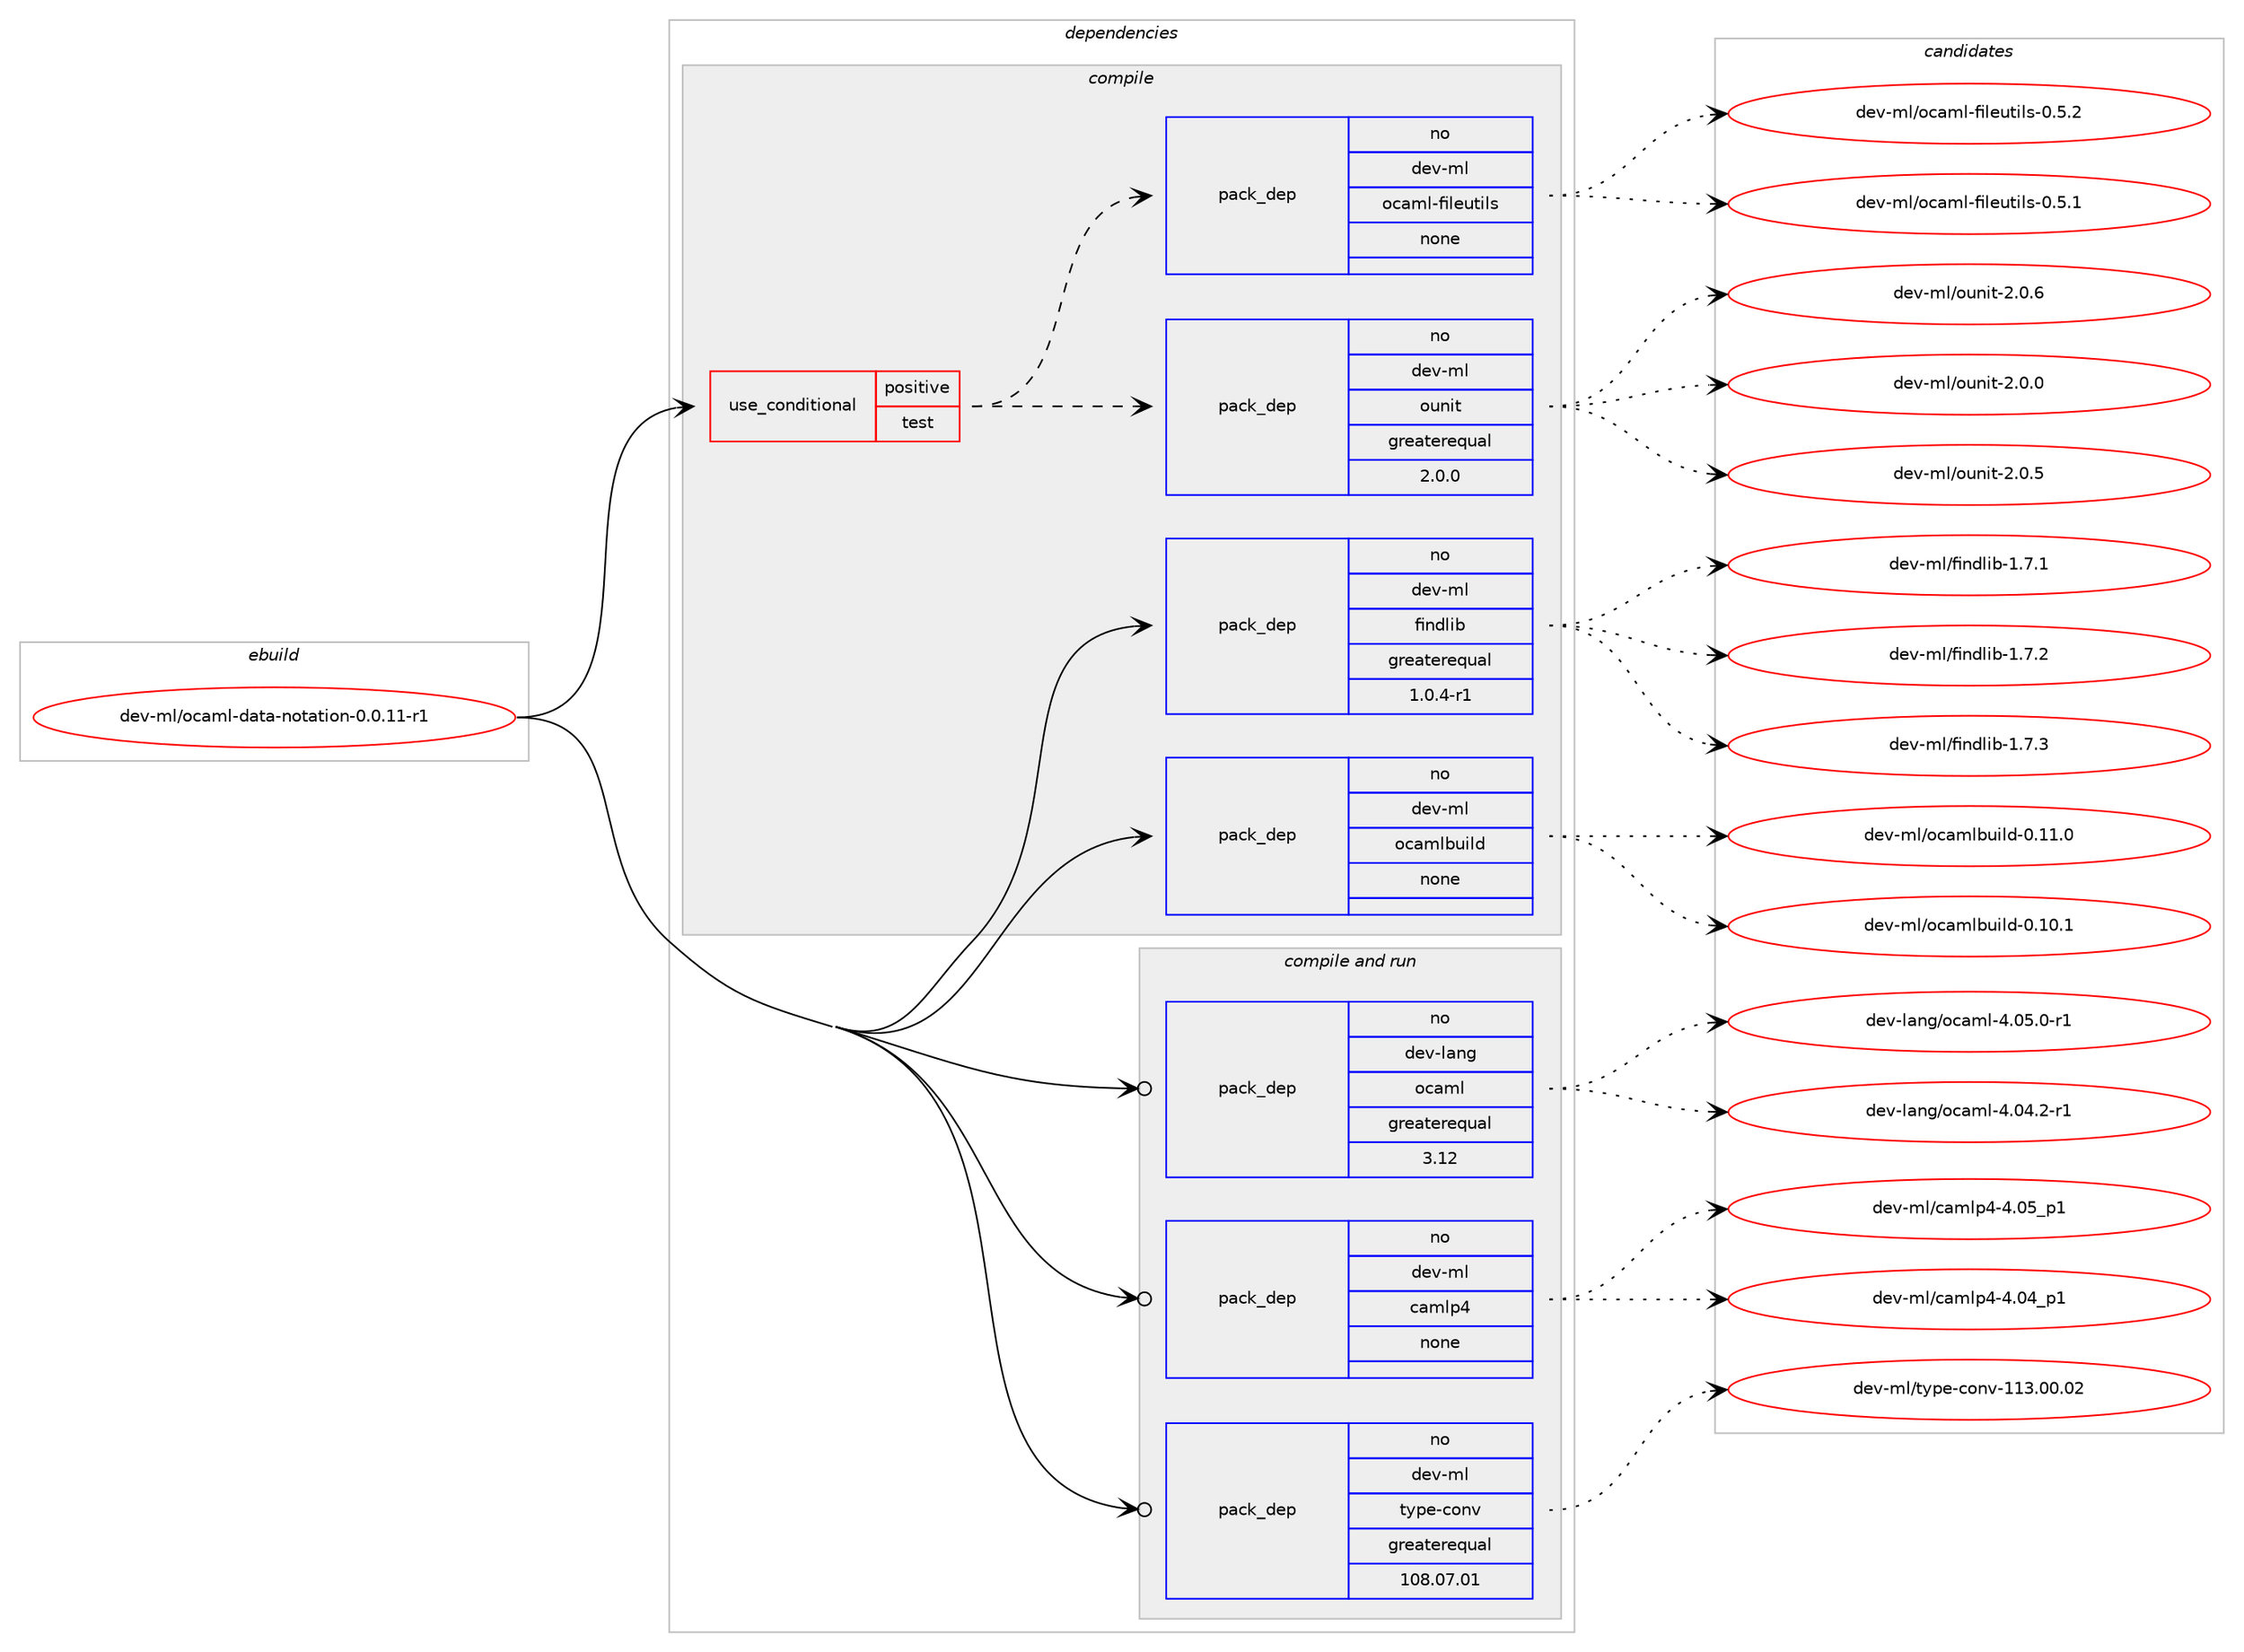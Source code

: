 digraph prolog {

# *************
# Graph options
# *************

newrank=true;
concentrate=true;
compound=true;
graph [rankdir=LR,fontname=Helvetica,fontsize=10,ranksep=1.5];#, ranksep=2.5, nodesep=0.2];
edge  [arrowhead=vee];
node  [fontname=Helvetica,fontsize=10];

# **********
# The ebuild
# **********

subgraph cluster_leftcol {
color=gray;
rank=same;
label=<<i>ebuild</i>>;
id [label="dev-ml/ocaml-data-notation-0.0.11-r1", color=red, width=4, href="../dev-ml/ocaml-data-notation-0.0.11-r1.svg"];
}

# ****************
# The dependencies
# ****************

subgraph cluster_midcol {
color=gray;
label=<<i>dependencies</i>>;
subgraph cluster_compile {
fillcolor="#eeeeee";
style=filled;
label=<<i>compile</i>>;
subgraph cond367562 {
dependency1375323 [label=<<TABLE BORDER="0" CELLBORDER="1" CELLSPACING="0" CELLPADDING="4"><TR><TD ROWSPAN="3" CELLPADDING="10">use_conditional</TD></TR><TR><TD>positive</TD></TR><TR><TD>test</TD></TR></TABLE>>, shape=none, color=red];
subgraph pack984725 {
dependency1375324 [label=<<TABLE BORDER="0" CELLBORDER="1" CELLSPACING="0" CELLPADDING="4" WIDTH="220"><TR><TD ROWSPAN="6" CELLPADDING="30">pack_dep</TD></TR><TR><TD WIDTH="110">no</TD></TR><TR><TD>dev-ml</TD></TR><TR><TD>ounit</TD></TR><TR><TD>greaterequal</TD></TR><TR><TD>2.0.0</TD></TR></TABLE>>, shape=none, color=blue];
}
dependency1375323:e -> dependency1375324:w [weight=20,style="dashed",arrowhead="vee"];
subgraph pack984726 {
dependency1375325 [label=<<TABLE BORDER="0" CELLBORDER="1" CELLSPACING="0" CELLPADDING="4" WIDTH="220"><TR><TD ROWSPAN="6" CELLPADDING="30">pack_dep</TD></TR><TR><TD WIDTH="110">no</TD></TR><TR><TD>dev-ml</TD></TR><TR><TD>ocaml-fileutils</TD></TR><TR><TD>none</TD></TR><TR><TD></TD></TR></TABLE>>, shape=none, color=blue];
}
dependency1375323:e -> dependency1375325:w [weight=20,style="dashed",arrowhead="vee"];
}
id:e -> dependency1375323:w [weight=20,style="solid",arrowhead="vee"];
subgraph pack984727 {
dependency1375326 [label=<<TABLE BORDER="0" CELLBORDER="1" CELLSPACING="0" CELLPADDING="4" WIDTH="220"><TR><TD ROWSPAN="6" CELLPADDING="30">pack_dep</TD></TR><TR><TD WIDTH="110">no</TD></TR><TR><TD>dev-ml</TD></TR><TR><TD>findlib</TD></TR><TR><TD>greaterequal</TD></TR><TR><TD>1.0.4-r1</TD></TR></TABLE>>, shape=none, color=blue];
}
id:e -> dependency1375326:w [weight=20,style="solid",arrowhead="vee"];
subgraph pack984728 {
dependency1375327 [label=<<TABLE BORDER="0" CELLBORDER="1" CELLSPACING="0" CELLPADDING="4" WIDTH="220"><TR><TD ROWSPAN="6" CELLPADDING="30">pack_dep</TD></TR><TR><TD WIDTH="110">no</TD></TR><TR><TD>dev-ml</TD></TR><TR><TD>ocamlbuild</TD></TR><TR><TD>none</TD></TR><TR><TD></TD></TR></TABLE>>, shape=none, color=blue];
}
id:e -> dependency1375327:w [weight=20,style="solid",arrowhead="vee"];
}
subgraph cluster_compileandrun {
fillcolor="#eeeeee";
style=filled;
label=<<i>compile and run</i>>;
subgraph pack984729 {
dependency1375328 [label=<<TABLE BORDER="0" CELLBORDER="1" CELLSPACING="0" CELLPADDING="4" WIDTH="220"><TR><TD ROWSPAN="6" CELLPADDING="30">pack_dep</TD></TR><TR><TD WIDTH="110">no</TD></TR><TR><TD>dev-lang</TD></TR><TR><TD>ocaml</TD></TR><TR><TD>greaterequal</TD></TR><TR><TD>3.12</TD></TR></TABLE>>, shape=none, color=blue];
}
id:e -> dependency1375328:w [weight=20,style="solid",arrowhead="odotvee"];
subgraph pack984730 {
dependency1375329 [label=<<TABLE BORDER="0" CELLBORDER="1" CELLSPACING="0" CELLPADDING="4" WIDTH="220"><TR><TD ROWSPAN="6" CELLPADDING="30">pack_dep</TD></TR><TR><TD WIDTH="110">no</TD></TR><TR><TD>dev-ml</TD></TR><TR><TD>camlp4</TD></TR><TR><TD>none</TD></TR><TR><TD></TD></TR></TABLE>>, shape=none, color=blue];
}
id:e -> dependency1375329:w [weight=20,style="solid",arrowhead="odotvee"];
subgraph pack984731 {
dependency1375330 [label=<<TABLE BORDER="0" CELLBORDER="1" CELLSPACING="0" CELLPADDING="4" WIDTH="220"><TR><TD ROWSPAN="6" CELLPADDING="30">pack_dep</TD></TR><TR><TD WIDTH="110">no</TD></TR><TR><TD>dev-ml</TD></TR><TR><TD>type-conv</TD></TR><TR><TD>greaterequal</TD></TR><TR><TD>108.07.01</TD></TR></TABLE>>, shape=none, color=blue];
}
id:e -> dependency1375330:w [weight=20,style="solid",arrowhead="odotvee"];
}
subgraph cluster_run {
fillcolor="#eeeeee";
style=filled;
label=<<i>run</i>>;
}
}

# **************
# The candidates
# **************

subgraph cluster_choices {
rank=same;
color=gray;
label=<<i>candidates</i>>;

subgraph choice984725 {
color=black;
nodesep=1;
choice1001011184510910847111117110105116455046484648 [label="dev-ml/ounit-2.0.0", color=red, width=4,href="../dev-ml/ounit-2.0.0.svg"];
choice1001011184510910847111117110105116455046484653 [label="dev-ml/ounit-2.0.5", color=red, width=4,href="../dev-ml/ounit-2.0.5.svg"];
choice1001011184510910847111117110105116455046484654 [label="dev-ml/ounit-2.0.6", color=red, width=4,href="../dev-ml/ounit-2.0.6.svg"];
dependency1375324:e -> choice1001011184510910847111117110105116455046484648:w [style=dotted,weight="100"];
dependency1375324:e -> choice1001011184510910847111117110105116455046484653:w [style=dotted,weight="100"];
dependency1375324:e -> choice1001011184510910847111117110105116455046484654:w [style=dotted,weight="100"];
}
subgraph choice984726 {
color=black;
nodesep=1;
choice1001011184510910847111999710910845102105108101117116105108115454846534649 [label="dev-ml/ocaml-fileutils-0.5.1", color=red, width=4,href="../dev-ml/ocaml-fileutils-0.5.1.svg"];
choice1001011184510910847111999710910845102105108101117116105108115454846534650 [label="dev-ml/ocaml-fileutils-0.5.2", color=red, width=4,href="../dev-ml/ocaml-fileutils-0.5.2.svg"];
dependency1375325:e -> choice1001011184510910847111999710910845102105108101117116105108115454846534649:w [style=dotted,weight="100"];
dependency1375325:e -> choice1001011184510910847111999710910845102105108101117116105108115454846534650:w [style=dotted,weight="100"];
}
subgraph choice984727 {
color=black;
nodesep=1;
choice100101118451091084710210511010010810598454946554649 [label="dev-ml/findlib-1.7.1", color=red, width=4,href="../dev-ml/findlib-1.7.1.svg"];
choice100101118451091084710210511010010810598454946554650 [label="dev-ml/findlib-1.7.2", color=red, width=4,href="../dev-ml/findlib-1.7.2.svg"];
choice100101118451091084710210511010010810598454946554651 [label="dev-ml/findlib-1.7.3", color=red, width=4,href="../dev-ml/findlib-1.7.3.svg"];
dependency1375326:e -> choice100101118451091084710210511010010810598454946554649:w [style=dotted,weight="100"];
dependency1375326:e -> choice100101118451091084710210511010010810598454946554650:w [style=dotted,weight="100"];
dependency1375326:e -> choice100101118451091084710210511010010810598454946554651:w [style=dotted,weight="100"];
}
subgraph choice984728 {
color=black;
nodesep=1;
choice100101118451091084711199971091089811710510810045484649484649 [label="dev-ml/ocamlbuild-0.10.1", color=red, width=4,href="../dev-ml/ocamlbuild-0.10.1.svg"];
choice100101118451091084711199971091089811710510810045484649494648 [label="dev-ml/ocamlbuild-0.11.0", color=red, width=4,href="../dev-ml/ocamlbuild-0.11.0.svg"];
dependency1375327:e -> choice100101118451091084711199971091089811710510810045484649484649:w [style=dotted,weight="100"];
dependency1375327:e -> choice100101118451091084711199971091089811710510810045484649494648:w [style=dotted,weight="100"];
}
subgraph choice984729 {
color=black;
nodesep=1;
choice1001011184510897110103471119997109108455246485246504511449 [label="dev-lang/ocaml-4.04.2-r1", color=red, width=4,href="../dev-lang/ocaml-4.04.2-r1.svg"];
choice1001011184510897110103471119997109108455246485346484511449 [label="dev-lang/ocaml-4.05.0-r1", color=red, width=4,href="../dev-lang/ocaml-4.05.0-r1.svg"];
dependency1375328:e -> choice1001011184510897110103471119997109108455246485246504511449:w [style=dotted,weight="100"];
dependency1375328:e -> choice1001011184510897110103471119997109108455246485346484511449:w [style=dotted,weight="100"];
}
subgraph choice984730 {
color=black;
nodesep=1;
choice100101118451091084799971091081125245524648529511249 [label="dev-ml/camlp4-4.04_p1", color=red, width=4,href="../dev-ml/camlp4-4.04_p1.svg"];
choice100101118451091084799971091081125245524648539511249 [label="dev-ml/camlp4-4.05_p1", color=red, width=4,href="../dev-ml/camlp4-4.05_p1.svg"];
dependency1375329:e -> choice100101118451091084799971091081125245524648529511249:w [style=dotted,weight="100"];
dependency1375329:e -> choice100101118451091084799971091081125245524648539511249:w [style=dotted,weight="100"];
}
subgraph choice984731 {
color=black;
nodesep=1;
choice1001011184510910847116121112101459911111011845494951464848464850 [label="dev-ml/type-conv-113.00.02", color=red, width=4,href="../dev-ml/type-conv-113.00.02.svg"];
dependency1375330:e -> choice1001011184510910847116121112101459911111011845494951464848464850:w [style=dotted,weight="100"];
}
}

}
